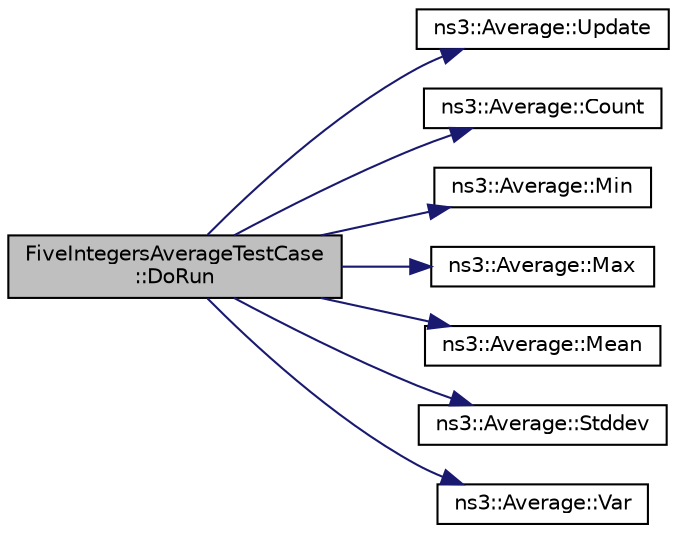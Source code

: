 digraph "FiveIntegersAverageTestCase::DoRun"
{
  edge [fontname="Helvetica",fontsize="10",labelfontname="Helvetica",labelfontsize="10"];
  node [fontname="Helvetica",fontsize="10",shape=record];
  rankdir="LR";
  Node1 [label="FiveIntegersAverageTestCase\l::DoRun",height=0.2,width=0.4,color="black", fillcolor="grey75", style="filled", fontcolor="black"];
  Node1 -> Node2 [color="midnightblue",fontsize="10",style="solid"];
  Node2 [label="ns3::Average::Update",height=0.2,width=0.4,color="black", fillcolor="white", style="filled",URL="$d4/d51/classns3_1_1Average.html#a223cb5172985f2cf4944488f4ac1186b",tooltip="Add new sample. "];
  Node1 -> Node3 [color="midnightblue",fontsize="10",style="solid"];
  Node3 [label="ns3::Average::Count",height=0.2,width=0.4,color="black", fillcolor="white", style="filled",URL="$d4/d51/classns3_1_1Average.html#abdf7954e5cba2818febdd0588b8e4a20",tooltip="Sample size. "];
  Node1 -> Node4 [color="midnightblue",fontsize="10",style="solid"];
  Node4 [label="ns3::Average::Min",height=0.2,width=0.4,color="black", fillcolor="white", style="filled",URL="$d4/d51/classns3_1_1Average.html#a4649e7990b939fc55360312ac4ab6828",tooltip="Minimum. "];
  Node1 -> Node5 [color="midnightblue",fontsize="10",style="solid"];
  Node5 [label="ns3::Average::Max",height=0.2,width=0.4,color="black", fillcolor="white", style="filled",URL="$d4/d51/classns3_1_1Average.html#a259a45edf08a70e46c79c627944ff9af",tooltip="Maximum. "];
  Node1 -> Node6 [color="midnightblue",fontsize="10",style="solid"];
  Node6 [label="ns3::Average::Mean",height=0.2,width=0.4,color="black", fillcolor="white", style="filled",URL="$d4/d51/classns3_1_1Average.html#a750277f678abfdc0184d697238975b93",tooltip="Estimate of mean, alias to Avg. "];
  Node1 -> Node7 [color="midnightblue",fontsize="10",style="solid"];
  Node7 [label="ns3::Average::Stddev",height=0.2,width=0.4,color="black", fillcolor="white", style="filled",URL="$d4/d51/classns3_1_1Average.html#ac7536c397973130662606c1019049503",tooltip="Standard deviation. "];
  Node1 -> Node8 [color="midnightblue",fontsize="10",style="solid"];
  Node8 [label="ns3::Average::Var",height=0.2,width=0.4,color="black", fillcolor="white", style="filled",URL="$d4/d51/classns3_1_1Average.html#af81b1dec6bcafabf4ed63f43fdd8f568",tooltip="Unbiased estimate of variance. "];
}
